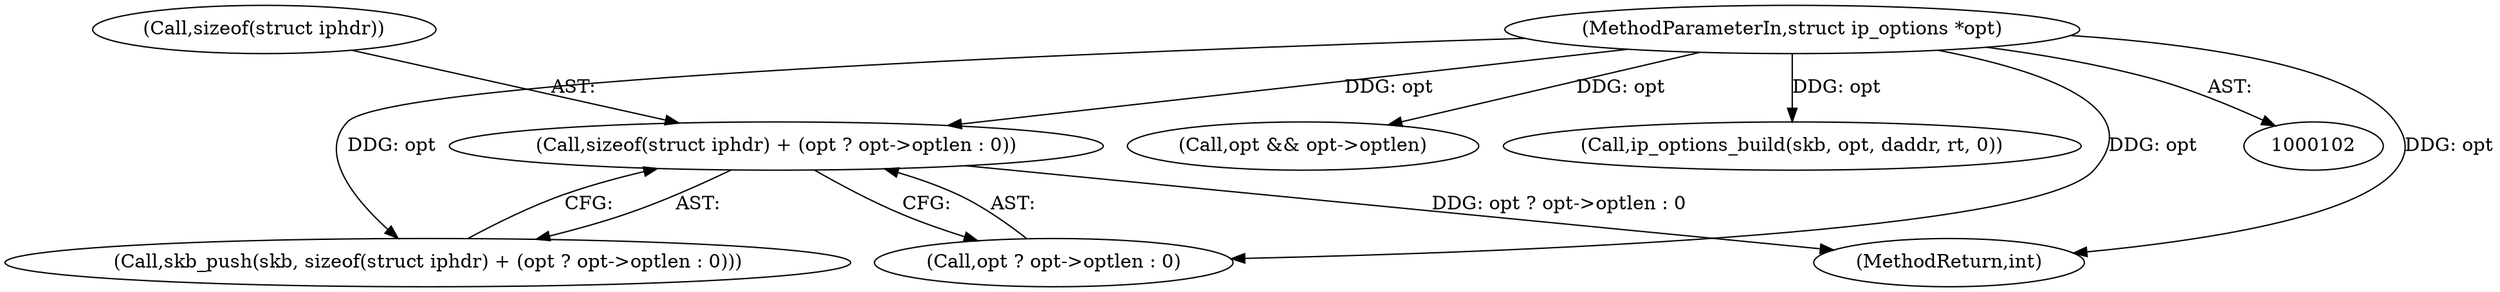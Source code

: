 digraph "1_linux_f6d8bd051c391c1c0458a30b2a7abcd939329259_21@API" {
"1000122" [label="(Call,sizeof(struct iphdr) + (opt ? opt->optlen : 0))"];
"1000107" [label="(MethodParameterIn,struct ip_options *opt)"];
"1000212" [label="(Call,opt && opt->optlen)"];
"1000122" [label="(Call,sizeof(struct iphdr) + (opt ? opt->optlen : 0))"];
"1000125" [label="(Call,opt ? opt->optlen : 0)"];
"1000227" [label="(Call,ip_options_build(skb, opt, daddr, rt, 0))"];
"1000107" [label="(MethodParameterIn,struct ip_options *opt)"];
"1000120" [label="(Call,skb_push(skb, sizeof(struct iphdr) + (opt ? opt->optlen : 0)))"];
"1000123" [label="(Call,sizeof(struct iphdr))"];
"1000250" [label="(MethodReturn,int)"];
"1000122" -> "1000120"  [label="AST: "];
"1000122" -> "1000125"  [label="CFG: "];
"1000123" -> "1000122"  [label="AST: "];
"1000125" -> "1000122"  [label="AST: "];
"1000120" -> "1000122"  [label="CFG: "];
"1000122" -> "1000250"  [label="DDG: opt ? opt->optlen : 0"];
"1000107" -> "1000122"  [label="DDG: opt"];
"1000107" -> "1000102"  [label="AST: "];
"1000107" -> "1000250"  [label="DDG: opt"];
"1000107" -> "1000120"  [label="DDG: opt"];
"1000107" -> "1000125"  [label="DDG: opt"];
"1000107" -> "1000212"  [label="DDG: opt"];
"1000107" -> "1000227"  [label="DDG: opt"];
}
